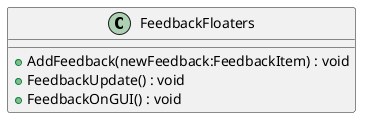 @startuml
class FeedbackFloaters {
    + AddFeedback(newFeedback:FeedbackItem) : void
    + FeedbackUpdate() : void
    + FeedbackOnGUI() : void
}
@enduml
